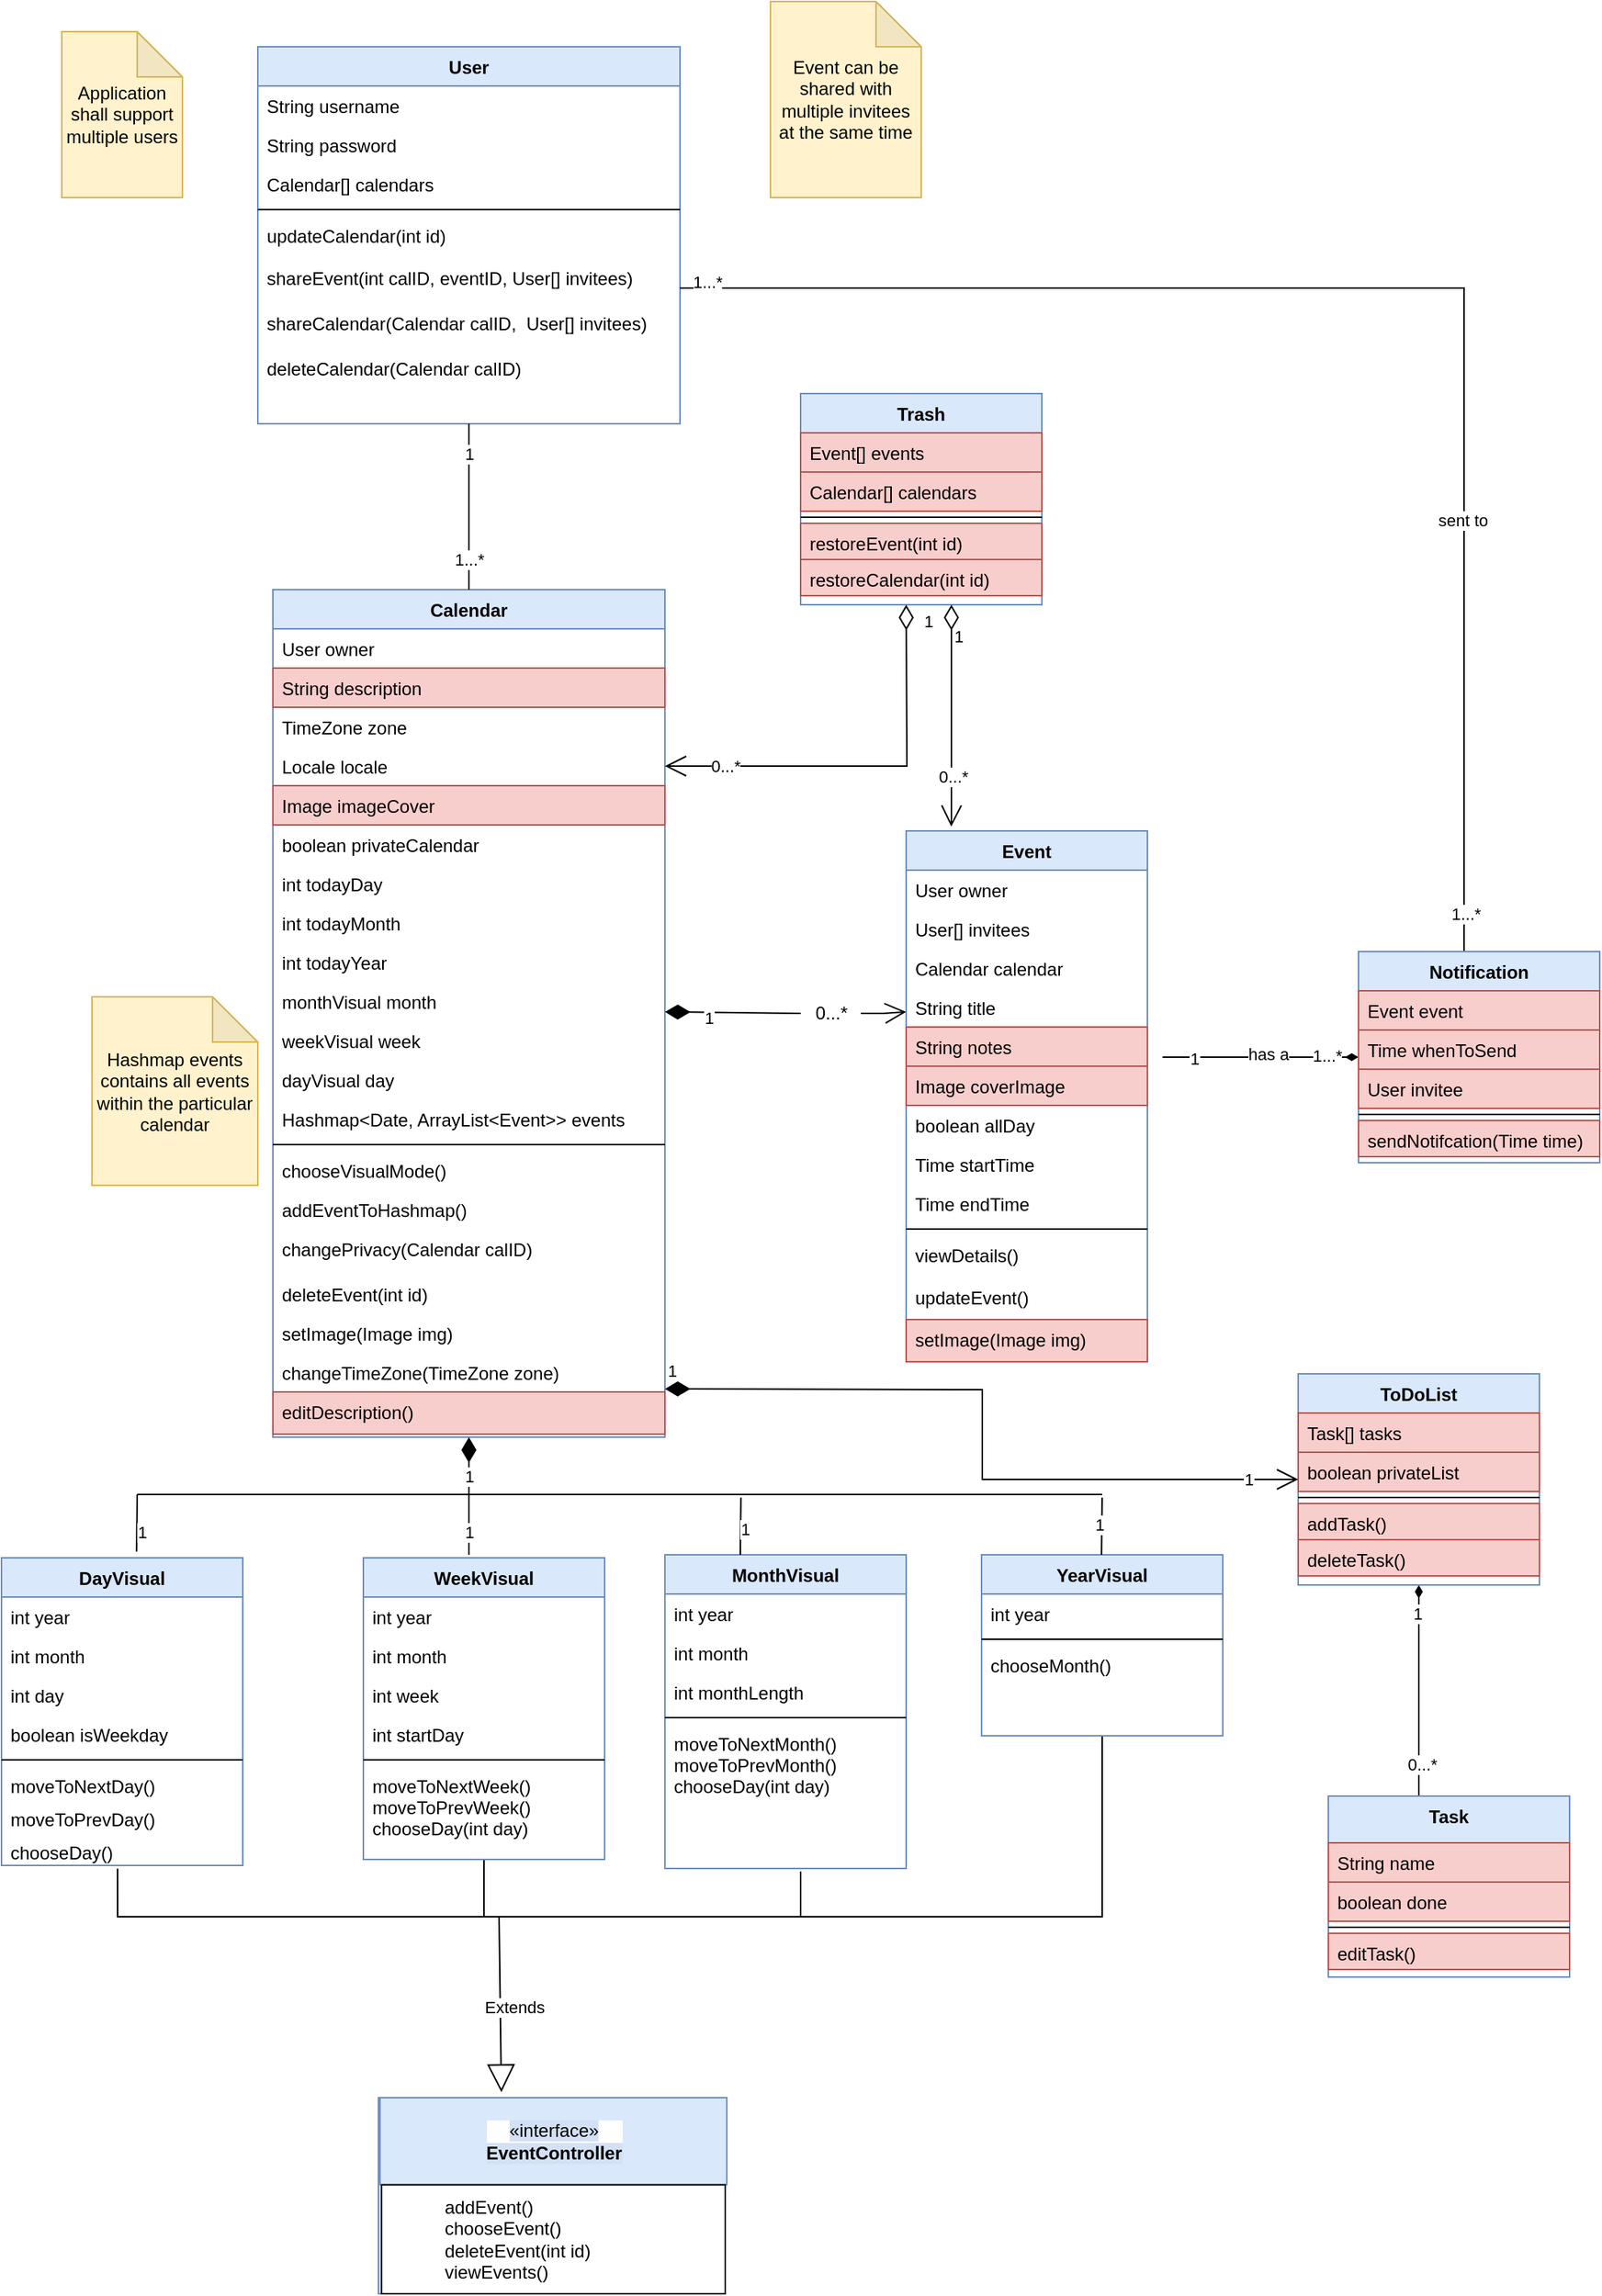 <mxfile version="20.8.5" type="device"><diagram id="C5RBs43oDa-KdzZeNtuy" name="Page-1"><mxGraphModel dx="658" dy="425" grid="1" gridSize="10" guides="1" tooltips="1" connect="1" arrows="1" fold="1" page="1" pageScale="1" pageWidth="827" pageHeight="1169" math="0" shadow="0"><root><mxCell id="WIyWlLk6GJQsqaUBKTNV-0"/><mxCell id="WIyWlLk6GJQsqaUBKTNV-1" parent="WIyWlLk6GJQsqaUBKTNV-0"/><mxCell id="1VrP9QhvOkeqyY9_WgQB-215" style="edgeStyle=none;rounded=0;orthogonalLoop=1;jettySize=auto;html=1;startArrow=none;startFill=0;endArrow=none;endFill=0;" edge="1" parent="WIyWlLk6GJQsqaUBKTNV-1"><mxGeometry relative="1" as="geometry"><mxPoint x="440" y="1320.0" as="targetPoint"/><mxPoint x="640" y="1290" as="sourcePoint"/><Array as="points"><mxPoint x="640" y="1320"/></Array></mxGeometry></mxCell><mxCell id="zkfFHV4jXpPFQw0GAbJ--17" value="MonthVisual" style="swimlane;fontStyle=1;align=center;verticalAlign=top;childLayout=stackLayout;horizontal=1;startSize=26;horizontalStack=0;resizeParent=1;resizeLast=0;collapsible=1;marginBottom=0;rounded=0;shadow=0;strokeWidth=1;fillColor=#dae8fc;strokeColor=#6c8ebf;" parent="WIyWlLk6GJQsqaUBKTNV-1" vertex="1"><mxGeometry x="550" y="1080" width="160" height="208" as="geometry"><mxRectangle x="550" y="140" width="160" height="26" as="alternateBounds"/></mxGeometry></mxCell><mxCell id="zkfFHV4jXpPFQw0GAbJ--19" value="int year" style="text;align=left;verticalAlign=top;spacingLeft=4;spacingRight=4;overflow=hidden;rotatable=0;points=[[0,0.5],[1,0.5]];portConstraint=eastwest;rounded=0;shadow=0;html=0;" parent="zkfFHV4jXpPFQw0GAbJ--17" vertex="1"><mxGeometry y="26" width="160" height="26" as="geometry"/></mxCell><mxCell id="zkfFHV4jXpPFQw0GAbJ--18" value="int month&#10;" style="text;align=left;verticalAlign=top;spacingLeft=4;spacingRight=4;overflow=hidden;rotatable=0;points=[[0,0.5],[1,0.5]];portConstraint=eastwest;" parent="zkfFHV4jXpPFQw0GAbJ--17" vertex="1"><mxGeometry y="52" width="160" height="26" as="geometry"/></mxCell><mxCell id="zkfFHV4jXpPFQw0GAbJ--20" value="int monthLength&#10;" style="text;align=left;verticalAlign=top;spacingLeft=4;spacingRight=4;overflow=hidden;rotatable=0;points=[[0,0.5],[1,0.5]];portConstraint=eastwest;rounded=0;shadow=0;html=0;" parent="zkfFHV4jXpPFQw0GAbJ--17" vertex="1"><mxGeometry y="78" width="160" height="26" as="geometry"/></mxCell><mxCell id="zkfFHV4jXpPFQw0GAbJ--23" value="" style="line;html=1;strokeWidth=1;align=left;verticalAlign=middle;spacingTop=-1;spacingLeft=3;spacingRight=3;rotatable=0;labelPosition=right;points=[];portConstraint=eastwest;" parent="zkfFHV4jXpPFQw0GAbJ--17" vertex="1"><mxGeometry y="104" width="160" height="8" as="geometry"/></mxCell><mxCell id="zkfFHV4jXpPFQw0GAbJ--24" value="moveToNextMonth()&#10;moveToPrevMonth()&#10;chooseDay(int day)&#10;" style="text;align=left;verticalAlign=top;spacingLeft=4;spacingRight=4;overflow=hidden;rotatable=0;points=[[0,0.5],[1,0.5]];portConstraint=eastwest;" parent="zkfFHV4jXpPFQw0GAbJ--17" vertex="1"><mxGeometry y="112" width="160" height="96" as="geometry"/></mxCell><mxCell id="1VrP9QhvOkeqyY9_WgQB-20" value="DayVisual" style="swimlane;fontStyle=1;align=center;verticalAlign=top;childLayout=stackLayout;horizontal=1;startSize=26;horizontalStack=0;resizeParent=1;resizeLast=0;collapsible=1;marginBottom=0;rounded=0;shadow=0;strokeWidth=1;fillColor=#dae8fc;strokeColor=#6c8ebf;" vertex="1" parent="WIyWlLk6GJQsqaUBKTNV-1"><mxGeometry x="110" y="1082" width="160" height="204" as="geometry"><mxRectangle x="550" y="140" width="160" height="26" as="alternateBounds"/></mxGeometry></mxCell><mxCell id="1VrP9QhvOkeqyY9_WgQB-21" value="int year" style="text;align=left;verticalAlign=top;spacingLeft=4;spacingRight=4;overflow=hidden;rotatable=0;points=[[0,0.5],[1,0.5]];portConstraint=eastwest;rounded=0;shadow=0;html=0;" vertex="1" parent="1VrP9QhvOkeqyY9_WgQB-20"><mxGeometry y="26" width="160" height="26" as="geometry"/></mxCell><mxCell id="1VrP9QhvOkeqyY9_WgQB-22" value="int month&#10;" style="text;align=left;verticalAlign=top;spacingLeft=4;spacingRight=4;overflow=hidden;rotatable=0;points=[[0,0.5],[1,0.5]];portConstraint=eastwest;" vertex="1" parent="1VrP9QhvOkeqyY9_WgQB-20"><mxGeometry y="52" width="160" height="26" as="geometry"/></mxCell><mxCell id="1VrP9QhvOkeqyY9_WgQB-23" value="int day" style="text;align=left;verticalAlign=top;spacingLeft=4;spacingRight=4;overflow=hidden;rotatable=0;points=[[0,0.5],[1,0.5]];portConstraint=eastwest;rounded=0;shadow=0;html=0;" vertex="1" parent="1VrP9QhvOkeqyY9_WgQB-20"><mxGeometry y="78" width="160" height="26" as="geometry"/></mxCell><mxCell id="1VrP9QhvOkeqyY9_WgQB-36" value="boolean isWeekday" style="text;align=left;verticalAlign=top;spacingLeft=4;spacingRight=4;overflow=hidden;rotatable=0;points=[[0,0.5],[1,0.5]];portConstraint=eastwest;rounded=0;shadow=0;html=0;" vertex="1" parent="1VrP9QhvOkeqyY9_WgQB-20"><mxGeometry y="104" width="160" height="26" as="geometry"/></mxCell><mxCell id="1VrP9QhvOkeqyY9_WgQB-24" value="" style="line;html=1;strokeWidth=1;align=left;verticalAlign=middle;spacingTop=-1;spacingLeft=3;spacingRight=3;rotatable=0;labelPosition=right;points=[];portConstraint=eastwest;" vertex="1" parent="1VrP9QhvOkeqyY9_WgQB-20"><mxGeometry y="130" width="160" height="8" as="geometry"/></mxCell><mxCell id="1VrP9QhvOkeqyY9_WgQB-169" value="moveToNextDay()" style="text;align=left;verticalAlign=top;spacingLeft=4;spacingRight=4;overflow=hidden;rotatable=0;points=[[0,0.5],[1,0.5]];portConstraint=eastwest;" vertex="1" parent="1VrP9QhvOkeqyY9_WgQB-20"><mxGeometry y="138" width="160" height="22" as="geometry"/></mxCell><mxCell id="1VrP9QhvOkeqyY9_WgQB-171" value="moveToPrevDay()" style="text;align=left;verticalAlign=top;spacingLeft=4;spacingRight=4;overflow=hidden;rotatable=0;points=[[0,0.5],[1,0.5]];portConstraint=eastwest;" vertex="1" parent="1VrP9QhvOkeqyY9_WgQB-20"><mxGeometry y="160" width="160" height="22" as="geometry"/></mxCell><mxCell id="1VrP9QhvOkeqyY9_WgQB-173" value="chooseDay()" style="text;align=left;verticalAlign=top;spacingLeft=4;spacingRight=4;overflow=hidden;rotatable=0;points=[[0,0.5],[1,0.5]];portConstraint=eastwest;" vertex="1" parent="1VrP9QhvOkeqyY9_WgQB-20"><mxGeometry y="182" width="160" height="22" as="geometry"/></mxCell><mxCell id="1VrP9QhvOkeqyY9_WgQB-214" style="edgeStyle=none;rounded=0;orthogonalLoop=1;jettySize=auto;html=1;startArrow=none;startFill=0;endArrow=none;endFill=0;" edge="1" parent="WIyWlLk6GJQsqaUBKTNV-1" source="1VrP9QhvOkeqyY9_WgQB-27"><mxGeometry relative="1" as="geometry"><mxPoint x="430" y="1320.0" as="targetPoint"/></mxGeometry></mxCell><mxCell id="1VrP9QhvOkeqyY9_WgQB-27" value="WeekVisual" style="swimlane;fontStyle=1;align=center;verticalAlign=top;childLayout=stackLayout;horizontal=1;startSize=26;horizontalStack=0;resizeParent=1;resizeLast=0;collapsible=1;marginBottom=0;rounded=0;shadow=0;strokeWidth=1;fillColor=#dae8fc;strokeColor=#6c8ebf;" vertex="1" parent="WIyWlLk6GJQsqaUBKTNV-1"><mxGeometry x="350" y="1082" width="160" height="200" as="geometry"><mxRectangle x="550" y="140" width="160" height="26" as="alternateBounds"/></mxGeometry></mxCell><mxCell id="1VrP9QhvOkeqyY9_WgQB-28" value="int year" style="text;align=left;verticalAlign=top;spacingLeft=4;spacingRight=4;overflow=hidden;rotatable=0;points=[[0,0.5],[1,0.5]];portConstraint=eastwest;rounded=0;shadow=0;html=0;" vertex="1" parent="1VrP9QhvOkeqyY9_WgQB-27"><mxGeometry y="26" width="160" height="26" as="geometry"/></mxCell><mxCell id="1VrP9QhvOkeqyY9_WgQB-29" value="int month&#10;" style="text;align=left;verticalAlign=top;spacingLeft=4;spacingRight=4;overflow=hidden;rotatable=0;points=[[0,0.5],[1,0.5]];portConstraint=eastwest;" vertex="1" parent="1VrP9QhvOkeqyY9_WgQB-27"><mxGeometry y="52" width="160" height="26" as="geometry"/></mxCell><mxCell id="1VrP9QhvOkeqyY9_WgQB-30" value="int week&#10;" style="text;align=left;verticalAlign=top;spacingLeft=4;spacingRight=4;overflow=hidden;rotatable=0;points=[[0,0.5],[1,0.5]];portConstraint=eastwest;rounded=0;shadow=0;html=0;" vertex="1" parent="1VrP9QhvOkeqyY9_WgQB-27"><mxGeometry y="78" width="160" height="26" as="geometry"/></mxCell><mxCell id="1VrP9QhvOkeqyY9_WgQB-33" value="int startDay&#10;&#10;" style="text;align=left;verticalAlign=top;spacingLeft=4;spacingRight=4;overflow=hidden;rotatable=0;points=[[0,0.5],[1,0.5]];portConstraint=eastwest;rounded=0;shadow=0;html=0;" vertex="1" parent="1VrP9QhvOkeqyY9_WgQB-27"><mxGeometry y="104" width="160" height="26" as="geometry"/></mxCell><mxCell id="1VrP9QhvOkeqyY9_WgQB-31" value="" style="line;html=1;strokeWidth=1;align=left;verticalAlign=middle;spacingTop=-1;spacingLeft=3;spacingRight=3;rotatable=0;labelPosition=right;points=[];portConstraint=eastwest;" vertex="1" parent="1VrP9QhvOkeqyY9_WgQB-27"><mxGeometry y="130" width="160" height="8" as="geometry"/></mxCell><mxCell id="1VrP9QhvOkeqyY9_WgQB-32" value="moveToNextWeek()&#10;moveToPrevWeek()&#10;chooseDay(int day)&#10;" style="text;align=left;verticalAlign=top;spacingLeft=4;spacingRight=4;overflow=hidden;rotatable=0;points=[[0,0.5],[1,0.5]];portConstraint=eastwest;" vertex="1" parent="1VrP9QhvOkeqyY9_WgQB-27"><mxGeometry y="138" width="160" height="62" as="geometry"/></mxCell><mxCell id="1VrP9QhvOkeqyY9_WgQB-216" style="edgeStyle=none;rounded=0;orthogonalLoop=1;jettySize=auto;html=1;startArrow=none;startFill=0;endArrow=none;endFill=0;" edge="1" parent="WIyWlLk6GJQsqaUBKTNV-1"><mxGeometry relative="1" as="geometry"><mxPoint x="640" y="1320.0" as="targetPoint"/><mxPoint x="840" y="1200" as="sourcePoint"/><Array as="points"><mxPoint x="840" y="1320"/></Array></mxGeometry></mxCell><mxCell id="1VrP9QhvOkeqyY9_WgQB-38" value="YearVisual" style="swimlane;fontStyle=1;align=center;verticalAlign=top;childLayout=stackLayout;horizontal=1;startSize=26;horizontalStack=0;resizeParent=1;resizeLast=0;collapsible=1;marginBottom=0;rounded=0;shadow=0;strokeWidth=1;fillColor=#dae8fc;strokeColor=#6c8ebf;" vertex="1" parent="WIyWlLk6GJQsqaUBKTNV-1"><mxGeometry x="760" y="1080" width="160" height="120" as="geometry"><mxRectangle x="550" y="140" width="160" height="26" as="alternateBounds"/></mxGeometry></mxCell><mxCell id="1VrP9QhvOkeqyY9_WgQB-39" value="int year" style="text;align=left;verticalAlign=top;spacingLeft=4;spacingRight=4;overflow=hidden;rotatable=0;points=[[0,0.5],[1,0.5]];portConstraint=eastwest;rounded=0;shadow=0;html=0;" vertex="1" parent="1VrP9QhvOkeqyY9_WgQB-38"><mxGeometry y="26" width="160" height="26" as="geometry"/></mxCell><mxCell id="1VrP9QhvOkeqyY9_WgQB-42" value="" style="line;html=1;strokeWidth=1;align=left;verticalAlign=middle;spacingTop=-1;spacingLeft=3;spacingRight=3;rotatable=0;labelPosition=right;points=[];portConstraint=eastwest;" vertex="1" parent="1VrP9QhvOkeqyY9_WgQB-38"><mxGeometry y="52" width="160" height="8" as="geometry"/></mxCell><mxCell id="1VrP9QhvOkeqyY9_WgQB-43" value="chooseMonth()&#10;" style="text;align=left;verticalAlign=top;spacingLeft=4;spacingRight=4;overflow=hidden;rotatable=0;points=[[0,0.5],[1,0.5]];portConstraint=eastwest;" vertex="1" parent="1VrP9QhvOkeqyY9_WgQB-38"><mxGeometry y="60" width="160" height="30" as="geometry"/></mxCell><mxCell id="1VrP9QhvOkeqyY9_WgQB-44" value="Calendar" style="swimlane;fontStyle=1;align=center;verticalAlign=top;childLayout=stackLayout;horizontal=1;startSize=26;horizontalStack=0;resizeParent=1;resizeLast=0;collapsible=1;marginBottom=0;rounded=0;shadow=0;strokeWidth=1;fillColor=#dae8fc;strokeColor=#6c8ebf;" vertex="1" parent="WIyWlLk6GJQsqaUBKTNV-1"><mxGeometry x="290" y="440" width="260" height="562" as="geometry"><mxRectangle x="550" y="140" width="160" height="26" as="alternateBounds"/></mxGeometry></mxCell><mxCell id="1VrP9QhvOkeqyY9_WgQB-52" value="User owner" style="text;align=left;verticalAlign=top;spacingLeft=4;spacingRight=4;overflow=hidden;rotatable=0;points=[[0,0.5],[1,0.5]];portConstraint=eastwest;rounded=0;shadow=0;html=0;" vertex="1" parent="1VrP9QhvOkeqyY9_WgQB-44"><mxGeometry y="26" width="260" height="26" as="geometry"/></mxCell><mxCell id="1VrP9QhvOkeqyY9_WgQB-164" value="String description" style="text;align=left;verticalAlign=top;spacingLeft=4;spacingRight=4;overflow=hidden;rotatable=0;points=[[0,0.5],[1,0.5]];portConstraint=eastwest;rounded=0;shadow=0;html=0;fillColor=#f8cecc;strokeColor=#b85450;" vertex="1" parent="1VrP9QhvOkeqyY9_WgQB-44"><mxGeometry y="52" width="260" height="26" as="geometry"/></mxCell><mxCell id="1VrP9QhvOkeqyY9_WgQB-45" value="TimeZone zone" style="text;align=left;verticalAlign=top;spacingLeft=4;spacingRight=4;overflow=hidden;rotatable=0;points=[[0,0.5],[1,0.5]];portConstraint=eastwest;rounded=0;shadow=0;html=0;" vertex="1" parent="1VrP9QhvOkeqyY9_WgQB-44"><mxGeometry y="78" width="260" height="26" as="geometry"/></mxCell><mxCell id="1VrP9QhvOkeqyY9_WgQB-51" value="Locale locale" style="text;align=left;verticalAlign=top;spacingLeft=4;spacingRight=4;overflow=hidden;rotatable=0;points=[[0,0.5],[1,0.5]];portConstraint=eastwest;rounded=0;shadow=0;html=0;" vertex="1" parent="1VrP9QhvOkeqyY9_WgQB-44"><mxGeometry y="104" width="260" height="26" as="geometry"/></mxCell><mxCell id="1VrP9QhvOkeqyY9_WgQB-121" value="Image imageCover" style="text;align=left;verticalAlign=top;spacingLeft=4;spacingRight=4;overflow=hidden;rotatable=0;points=[[0,0.5],[1,0.5]];portConstraint=eastwest;rounded=0;shadow=0;html=0;fillColor=#f8cecc;strokeColor=#b85450;" vertex="1" parent="1VrP9QhvOkeqyY9_WgQB-44"><mxGeometry y="130" width="260" height="26" as="geometry"/></mxCell><mxCell id="1VrP9QhvOkeqyY9_WgQB-93" value="boolean privateCalendar" style="text;align=left;verticalAlign=top;spacingLeft=4;spacingRight=4;overflow=hidden;rotatable=0;points=[[0,0.5],[1,0.5]];portConstraint=eastwest;rounded=0;shadow=0;html=0;" vertex="1" parent="1VrP9QhvOkeqyY9_WgQB-44"><mxGeometry y="156" width="260" height="26" as="geometry"/></mxCell><mxCell id="1VrP9QhvOkeqyY9_WgQB-166" value="int todayDay" style="text;align=left;verticalAlign=top;spacingLeft=4;spacingRight=4;overflow=hidden;rotatable=0;points=[[0,0.5],[1,0.5]];portConstraint=eastwest;rounded=0;shadow=0;html=0;" vertex="1" parent="1VrP9QhvOkeqyY9_WgQB-44"><mxGeometry y="182" width="260" height="26" as="geometry"/></mxCell><mxCell id="1VrP9QhvOkeqyY9_WgQB-167" value="int todayMonth" style="text;align=left;verticalAlign=top;spacingLeft=4;spacingRight=4;overflow=hidden;rotatable=0;points=[[0,0.5],[1,0.5]];portConstraint=eastwest;rounded=0;shadow=0;html=0;" vertex="1" parent="1VrP9QhvOkeqyY9_WgQB-44"><mxGeometry y="208" width="260" height="26" as="geometry"/></mxCell><mxCell id="1VrP9QhvOkeqyY9_WgQB-168" value="int todayYear" style="text;align=left;verticalAlign=top;spacingLeft=4;spacingRight=4;overflow=hidden;rotatable=0;points=[[0,0.5],[1,0.5]];portConstraint=eastwest;rounded=0;shadow=0;html=0;" vertex="1" parent="1VrP9QhvOkeqyY9_WgQB-44"><mxGeometry y="234" width="260" height="26" as="geometry"/></mxCell><mxCell id="1VrP9QhvOkeqyY9_WgQB-53" value="monthVisual month" style="text;align=left;verticalAlign=top;spacingLeft=4;spacingRight=4;overflow=hidden;rotatable=0;points=[[0,0.5],[1,0.5]];portConstraint=eastwest;rounded=0;shadow=0;html=0;" vertex="1" parent="1VrP9QhvOkeqyY9_WgQB-44"><mxGeometry y="260" width="260" height="26" as="geometry"/></mxCell><mxCell id="1VrP9QhvOkeqyY9_WgQB-54" value="weekVisual week" style="text;align=left;verticalAlign=top;spacingLeft=4;spacingRight=4;overflow=hidden;rotatable=0;points=[[0,0.5],[1,0.5]];portConstraint=eastwest;rounded=0;shadow=0;html=0;" vertex="1" parent="1VrP9QhvOkeqyY9_WgQB-44"><mxGeometry y="286" width="260" height="26" as="geometry"/></mxCell><mxCell id="1VrP9QhvOkeqyY9_WgQB-55" value="dayVisual day" style="text;align=left;verticalAlign=top;spacingLeft=4;spacingRight=4;overflow=hidden;rotatable=0;points=[[0,0.5],[1,0.5]];portConstraint=eastwest;rounded=0;shadow=0;html=0;" vertex="1" parent="1VrP9QhvOkeqyY9_WgQB-44"><mxGeometry y="312" width="260" height="26" as="geometry"/></mxCell><mxCell id="1VrP9QhvOkeqyY9_WgQB-67" value="Hashmap&lt;Date, ArrayList&lt;Event&gt;&gt; events" style="text;align=left;verticalAlign=top;spacingLeft=4;spacingRight=4;overflow=hidden;rotatable=0;points=[[0,0.5],[1,0.5]];portConstraint=eastwest;rounded=0;shadow=0;html=0;" vertex="1" parent="1VrP9QhvOkeqyY9_WgQB-44"><mxGeometry y="338" width="260" height="26" as="geometry"/></mxCell><mxCell id="1VrP9QhvOkeqyY9_WgQB-49" value="" style="line;html=1;strokeWidth=1;align=left;verticalAlign=middle;spacingTop=-1;spacingLeft=3;spacingRight=3;rotatable=0;labelPosition=right;points=[];portConstraint=eastwest;" vertex="1" parent="1VrP9QhvOkeqyY9_WgQB-44"><mxGeometry y="364" width="260" height="8" as="geometry"/></mxCell><mxCell id="1VrP9QhvOkeqyY9_WgQB-65" value="chooseVisualMode()" style="text;align=left;verticalAlign=top;spacingLeft=4;spacingRight=4;overflow=hidden;rotatable=0;points=[[0,0.5],[1,0.5]];portConstraint=eastwest;rounded=0;shadow=0;html=0;" vertex="1" parent="1VrP9QhvOkeqyY9_WgQB-44"><mxGeometry y="372" width="260" height="26" as="geometry"/></mxCell><mxCell id="1VrP9QhvOkeqyY9_WgQB-66" value="addEventToHashmap()" style="text;align=left;verticalAlign=top;spacingLeft=4;spacingRight=4;overflow=hidden;rotatable=0;points=[[0,0.5],[1,0.5]];portConstraint=eastwest;rounded=0;shadow=0;html=0;" vertex="1" parent="1VrP9QhvOkeqyY9_WgQB-44"><mxGeometry y="398" width="260" height="26" as="geometry"/></mxCell><mxCell id="1VrP9QhvOkeqyY9_WgQB-95" value="changePrivacy(Calendar calID)" style="text;align=left;verticalAlign=top;spacingLeft=4;spacingRight=4;overflow=hidden;rotatable=0;points=[[0,0.5],[1,0.5]];portConstraint=eastwest;" vertex="1" parent="1VrP9QhvOkeqyY9_WgQB-44"><mxGeometry y="424" width="260" height="30" as="geometry"/></mxCell><mxCell id="1VrP9QhvOkeqyY9_WgQB-117" value="deleteEvent(int id)" style="text;align=left;verticalAlign=top;spacingLeft=4;spacingRight=4;overflow=hidden;rotatable=0;points=[[0,0.5],[1,0.5]];portConstraint=eastwest;rounded=0;shadow=0;html=0;" vertex="1" parent="1VrP9QhvOkeqyY9_WgQB-44"><mxGeometry y="454" width="260" height="26" as="geometry"/></mxCell><mxCell id="1VrP9QhvOkeqyY9_WgQB-122" value="setImage(Image img)" style="text;align=left;verticalAlign=top;spacingLeft=4;spacingRight=4;overflow=hidden;rotatable=0;points=[[0,0.5],[1,0.5]];portConstraint=eastwest;rounded=0;shadow=0;html=0;" vertex="1" parent="1VrP9QhvOkeqyY9_WgQB-44"><mxGeometry y="480" width="260" height="26" as="geometry"/></mxCell><mxCell id="1VrP9QhvOkeqyY9_WgQB-128" value="changeTimeZone(TimeZone zone)" style="text;align=left;verticalAlign=top;spacingLeft=4;spacingRight=4;overflow=hidden;rotatable=0;points=[[0,0.5],[1,0.5]];portConstraint=eastwest;rounded=0;shadow=0;html=0;" vertex="1" parent="1VrP9QhvOkeqyY9_WgQB-44"><mxGeometry y="506" width="260" height="26" as="geometry"/></mxCell><mxCell id="1VrP9QhvOkeqyY9_WgQB-97" value="editDescription()" style="text;align=left;verticalAlign=top;spacingLeft=4;spacingRight=4;overflow=hidden;rotatable=0;points=[[0,0.5],[1,0.5]];portConstraint=eastwest;fillColor=#f8cecc;strokeColor=#b85450;" vertex="1" parent="1VrP9QhvOkeqyY9_WgQB-44"><mxGeometry y="532" width="260" height="28" as="geometry"/></mxCell><mxCell id="1VrP9QhvOkeqyY9_WgQB-56" value="Event" style="swimlane;fontStyle=1;align=center;verticalAlign=top;childLayout=stackLayout;horizontal=1;startSize=26;horizontalStack=0;resizeParent=1;resizeLast=0;collapsible=1;marginBottom=0;rounded=0;shadow=0;strokeWidth=1;fillColor=#dae8fc;strokeColor=#6c8ebf;" vertex="1" parent="WIyWlLk6GJQsqaUBKTNV-1"><mxGeometry x="710" y="600" width="160" height="352" as="geometry"><mxRectangle x="550" y="140" width="160" height="26" as="alternateBounds"/></mxGeometry></mxCell><mxCell id="1VrP9QhvOkeqyY9_WgQB-58" value="User owner" style="text;align=left;verticalAlign=top;spacingLeft=4;spacingRight=4;overflow=hidden;rotatable=0;points=[[0,0.5],[1,0.5]];portConstraint=eastwest;" vertex="1" parent="1VrP9QhvOkeqyY9_WgQB-56"><mxGeometry y="26" width="160" height="26" as="geometry"/></mxCell><mxCell id="1VrP9QhvOkeqyY9_WgQB-98" value="User[] invitees" style="text;align=left;verticalAlign=top;spacingLeft=4;spacingRight=4;overflow=hidden;rotatable=0;points=[[0,0.5],[1,0.5]];portConstraint=eastwest;" vertex="1" parent="1VrP9QhvOkeqyY9_WgQB-56"><mxGeometry y="52" width="160" height="26" as="geometry"/></mxCell><mxCell id="1VrP9QhvOkeqyY9_WgQB-120" value="Calendar calendar" style="text;align=left;verticalAlign=top;spacingLeft=4;spacingRight=4;overflow=hidden;rotatable=0;points=[[0,0.5],[1,0.5]];portConstraint=eastwest;labelBackgroundColor=default;" vertex="1" parent="1VrP9QhvOkeqyY9_WgQB-56"><mxGeometry y="78" width="160" height="26" as="geometry"/></mxCell><mxCell id="1VrP9QhvOkeqyY9_WgQB-59" value="String title   " style="text;align=left;verticalAlign=top;spacingLeft=4;spacingRight=4;overflow=hidden;rotatable=0;points=[[0,0.5],[1,0.5]];portConstraint=eastwest;rounded=0;shadow=0;html=0;" vertex="1" parent="1VrP9QhvOkeqyY9_WgQB-56"><mxGeometry y="104" width="160" height="26" as="geometry"/></mxCell><mxCell id="1VrP9QhvOkeqyY9_WgQB-102" value="String notes" style="text;align=left;verticalAlign=top;spacingLeft=4;spacingRight=4;overflow=hidden;rotatable=0;points=[[0,0.5],[1,0.5]];portConstraint=eastwest;rounded=0;shadow=0;html=0;fillColor=#f8cecc;strokeColor=#b85450;" vertex="1" parent="1VrP9QhvOkeqyY9_WgQB-56"><mxGeometry y="130" width="160" height="26" as="geometry"/></mxCell><mxCell id="1VrP9QhvOkeqyY9_WgQB-119" value="Image coverImage" style="text;align=left;verticalAlign=top;spacingLeft=4;spacingRight=4;overflow=hidden;rotatable=0;points=[[0,0.5],[1,0.5]];portConstraint=eastwest;rounded=0;shadow=0;html=0;fillColor=#f8cecc;strokeColor=#b85450;" vertex="1" parent="1VrP9QhvOkeqyY9_WgQB-56"><mxGeometry y="156" width="160" height="26" as="geometry"/></mxCell><mxCell id="1VrP9QhvOkeqyY9_WgQB-99" value="boolean allDay" style="text;align=left;verticalAlign=top;spacingLeft=4;spacingRight=4;overflow=hidden;rotatable=0;points=[[0,0.5],[1,0.5]];portConstraint=eastwest;rounded=0;shadow=0;html=0;" vertex="1" parent="1VrP9QhvOkeqyY9_WgQB-56"><mxGeometry y="182" width="160" height="26" as="geometry"/></mxCell><mxCell id="1VrP9QhvOkeqyY9_WgQB-100" value="Time startTime" style="text;align=left;verticalAlign=top;spacingLeft=4;spacingRight=4;overflow=hidden;rotatable=0;points=[[0,0.5],[1,0.5]];portConstraint=eastwest;rounded=0;shadow=0;html=0;" vertex="1" parent="1VrP9QhvOkeqyY9_WgQB-56"><mxGeometry y="208" width="160" height="26" as="geometry"/></mxCell><mxCell id="1VrP9QhvOkeqyY9_WgQB-60" value="Time endTime" style="text;align=left;verticalAlign=top;spacingLeft=4;spacingRight=4;overflow=hidden;rotatable=0;points=[[0,0.5],[1,0.5]];portConstraint=eastwest;rounded=0;shadow=0;html=0;" vertex="1" parent="1VrP9QhvOkeqyY9_WgQB-56"><mxGeometry y="234" width="160" height="26" as="geometry"/></mxCell><mxCell id="1VrP9QhvOkeqyY9_WgQB-61" value="" style="line;html=1;strokeWidth=1;align=left;verticalAlign=middle;spacingTop=-1;spacingLeft=3;spacingRight=3;rotatable=0;labelPosition=right;points=[];portConstraint=eastwest;" vertex="1" parent="1VrP9QhvOkeqyY9_WgQB-56"><mxGeometry y="260" width="160" height="8" as="geometry"/></mxCell><mxCell id="1VrP9QhvOkeqyY9_WgQB-62" value="viewDetails()" style="text;align=left;verticalAlign=top;spacingLeft=4;spacingRight=4;overflow=hidden;rotatable=0;points=[[0,0.5],[1,0.5]];portConstraint=eastwest;" vertex="1" parent="1VrP9QhvOkeqyY9_WgQB-56"><mxGeometry y="268" width="160" height="28" as="geometry"/></mxCell><mxCell id="1VrP9QhvOkeqyY9_WgQB-191" value="updateEvent()" style="text;align=left;verticalAlign=top;spacingLeft=4;spacingRight=4;overflow=hidden;rotatable=0;points=[[0,0.5],[1,0.5]];portConstraint=eastwest;" vertex="1" parent="1VrP9QhvOkeqyY9_WgQB-56"><mxGeometry y="296" width="160" height="28" as="geometry"/></mxCell><mxCell id="1VrP9QhvOkeqyY9_WgQB-118" value="setImage(Image img)" style="text;align=left;verticalAlign=top;spacingLeft=4;spacingRight=4;overflow=hidden;rotatable=0;points=[[0,0.5],[1,0.5]];portConstraint=eastwest;fillColor=#f8cecc;strokeColor=#b85450;" vertex="1" parent="1VrP9QhvOkeqyY9_WgQB-56"><mxGeometry y="324" width="160" height="28" as="geometry"/></mxCell><mxCell id="1VrP9QhvOkeqyY9_WgQB-68" value="User" style="swimlane;fontStyle=1;align=center;verticalAlign=top;childLayout=stackLayout;horizontal=1;startSize=26;horizontalStack=0;resizeParent=1;resizeLast=0;collapsible=1;marginBottom=0;rounded=0;shadow=0;strokeWidth=1;fillColor=#dae8fc;strokeColor=#6c8ebf;" vertex="1" parent="WIyWlLk6GJQsqaUBKTNV-1"><mxGeometry x="280" y="80" width="280" height="250" as="geometry"><mxRectangle x="550" y="140" width="160" height="26" as="alternateBounds"/></mxGeometry></mxCell><mxCell id="1VrP9QhvOkeqyY9_WgQB-69" value="String username" style="text;align=left;verticalAlign=top;spacingLeft=4;spacingRight=4;overflow=hidden;rotatable=0;points=[[0,0.5],[1,0.5]];portConstraint=eastwest;rounded=0;shadow=0;html=0;" vertex="1" parent="1VrP9QhvOkeqyY9_WgQB-68"><mxGeometry y="26" width="280" height="26" as="geometry"/></mxCell><mxCell id="1VrP9QhvOkeqyY9_WgQB-83" value="String password" style="text;align=left;verticalAlign=top;spacingLeft=4;spacingRight=4;overflow=hidden;rotatable=0;points=[[0,0.5],[1,0.5]];portConstraint=eastwest;rounded=0;shadow=0;html=0;" vertex="1" parent="1VrP9QhvOkeqyY9_WgQB-68"><mxGeometry y="52" width="280" height="26" as="geometry"/></mxCell><mxCell id="1VrP9QhvOkeqyY9_WgQB-84" value="Calendar[] calendars" style="text;align=left;verticalAlign=top;spacingLeft=4;spacingRight=4;overflow=hidden;rotatable=0;points=[[0,0.5],[1,0.5]];portConstraint=eastwest;rounded=0;shadow=0;html=0;" vertex="1" parent="1VrP9QhvOkeqyY9_WgQB-68"><mxGeometry y="78" width="280" height="26" as="geometry"/></mxCell><mxCell id="1VrP9QhvOkeqyY9_WgQB-73" value="" style="line;html=1;strokeWidth=1;align=left;verticalAlign=middle;spacingTop=-1;spacingLeft=3;spacingRight=3;rotatable=0;labelPosition=right;points=[];portConstraint=eastwest;" vertex="1" parent="1VrP9QhvOkeqyY9_WgQB-68"><mxGeometry y="104" width="280" height="8" as="geometry"/></mxCell><mxCell id="1VrP9QhvOkeqyY9_WgQB-125" value="updateCalendar(int id)" style="text;align=left;verticalAlign=top;spacingLeft=4;spacingRight=4;overflow=hidden;rotatable=0;points=[[0,0.5],[1,0.5]];portConstraint=eastwest;" vertex="1" parent="1VrP9QhvOkeqyY9_WgQB-68"><mxGeometry y="112" width="280" height="28" as="geometry"/></mxCell><mxCell id="1VrP9QhvOkeqyY9_WgQB-85" value="shareEvent(int calID, eventID, User[] invitees)" style="text;align=left;verticalAlign=top;spacingLeft=4;spacingRight=4;overflow=hidden;rotatable=0;points=[[0,0.5],[1,0.5]];portConstraint=eastwest;" vertex="1" parent="1VrP9QhvOkeqyY9_WgQB-68"><mxGeometry y="140" width="280" height="30" as="geometry"/></mxCell><mxCell id="1VrP9QhvOkeqyY9_WgQB-91" value="shareCalendar(Calendar calID,  User[] invitees)" style="text;align=left;verticalAlign=top;spacingLeft=4;spacingRight=4;overflow=hidden;rotatable=0;points=[[0,0.5],[1,0.5]];portConstraint=eastwest;" vertex="1" parent="1VrP9QhvOkeqyY9_WgQB-68"><mxGeometry y="170" width="280" height="30" as="geometry"/></mxCell><mxCell id="1VrP9QhvOkeqyY9_WgQB-124" value="deleteCalendar(Calendar calID)" style="text;align=left;verticalAlign=top;spacingLeft=4;spacingRight=4;overflow=hidden;rotatable=0;points=[[0,0.5],[1,0.5]];portConstraint=eastwest;" vertex="1" parent="1VrP9QhvOkeqyY9_WgQB-68"><mxGeometry y="200" width="280" height="30" as="geometry"/></mxCell><mxCell id="1VrP9QhvOkeqyY9_WgQB-103" value="Trash" style="swimlane;fontStyle=1;align=center;verticalAlign=top;childLayout=stackLayout;horizontal=1;startSize=26;horizontalStack=0;resizeParent=1;resizeLast=0;collapsible=1;marginBottom=0;rounded=0;shadow=0;strokeWidth=1;fillColor=#dae8fc;strokeColor=#6c8ebf;" vertex="1" parent="WIyWlLk6GJQsqaUBKTNV-1"><mxGeometry x="640" y="310" width="160" height="140" as="geometry"><mxRectangle x="550" y="140" width="160" height="26" as="alternateBounds"/></mxGeometry></mxCell><mxCell id="1VrP9QhvOkeqyY9_WgQB-104" value="Event[] events" style="text;align=left;verticalAlign=top;spacingLeft=4;spacingRight=4;overflow=hidden;rotatable=0;points=[[0,0.5],[1,0.5]];portConstraint=eastwest;fillColor=#f8cecc;strokeColor=#b85450;" vertex="1" parent="1VrP9QhvOkeqyY9_WgQB-103"><mxGeometry y="26" width="160" height="26" as="geometry"/></mxCell><mxCell id="1VrP9QhvOkeqyY9_WgQB-105" value="Calendar[] calendars" style="text;align=left;verticalAlign=top;spacingLeft=4;spacingRight=4;overflow=hidden;rotatable=0;points=[[0,0.5],[1,0.5]];portConstraint=eastwest;fillColor=#f8cecc;strokeColor=#b85450;" vertex="1" parent="1VrP9QhvOkeqyY9_WgQB-103"><mxGeometry y="52" width="160" height="26" as="geometry"/></mxCell><mxCell id="1VrP9QhvOkeqyY9_WgQB-112" value="" style="line;html=1;strokeWidth=1;align=left;verticalAlign=middle;spacingTop=-1;spacingLeft=3;spacingRight=3;rotatable=0;labelPosition=right;points=[];portConstraint=eastwest;fillColor=#fff2cc;strokeColor=#000000;" vertex="1" parent="1VrP9QhvOkeqyY9_WgQB-103"><mxGeometry y="78" width="160" height="8" as="geometry"/></mxCell><mxCell id="1VrP9QhvOkeqyY9_WgQB-113" value="restoreEvent(int id)" style="text;align=left;verticalAlign=top;spacingLeft=4;spacingRight=4;overflow=hidden;rotatable=0;points=[[0,0.5],[1,0.5]];portConstraint=eastwest;fillColor=#f8cecc;strokeColor=#b85450;" vertex="1" parent="1VrP9QhvOkeqyY9_WgQB-103"><mxGeometry y="86" width="160" height="24" as="geometry"/></mxCell><mxCell id="1VrP9QhvOkeqyY9_WgQB-115" value="restoreCalendar(int id)" style="text;align=left;verticalAlign=top;spacingLeft=4;spacingRight=4;overflow=hidden;rotatable=0;points=[[0,0.5],[1,0.5]];portConstraint=eastwest;fillColor=#f8cecc;strokeColor=#b85450;" vertex="1" parent="1VrP9QhvOkeqyY9_WgQB-103"><mxGeometry y="110" width="160" height="24" as="geometry"/></mxCell><mxCell id="1VrP9QhvOkeqyY9_WgQB-203" style="edgeStyle=none;rounded=0;orthogonalLoop=1;jettySize=auto;html=1;startArrow=diamondThin;startFill=1;endArrow=none;endFill=0;" edge="1" parent="WIyWlLk6GJQsqaUBKTNV-1" source="1VrP9QhvOkeqyY9_WgQB-129"><mxGeometry relative="1" as="geometry"><mxPoint x="880" y="750" as="targetPoint"/></mxGeometry></mxCell><mxCell id="1VrP9QhvOkeqyY9_WgQB-204" value="has a" style="edgeLabel;html=1;align=center;verticalAlign=middle;resizable=0;points=[];" vertex="1" connectable="0" parent="1VrP9QhvOkeqyY9_WgQB-203"><mxGeometry x="-0.183" y="-2" relative="1" as="geometry"><mxPoint x="-7" as="offset"/></mxGeometry></mxCell><mxCell id="1VrP9QhvOkeqyY9_WgQB-205" value="1" style="edgeLabel;html=1;align=center;verticalAlign=middle;resizable=0;points=[];" vertex="1" connectable="0" parent="1VrP9QhvOkeqyY9_WgQB-203"><mxGeometry x="0.686" y="1" relative="1" as="geometry"><mxPoint as="offset"/></mxGeometry></mxCell><mxCell id="1VrP9QhvOkeqyY9_WgQB-206" value="1...*" style="edgeLabel;html=1;align=center;verticalAlign=middle;resizable=0;points=[];" vertex="1" connectable="0" parent="1VrP9QhvOkeqyY9_WgQB-203"><mxGeometry x="-0.671" y="-1" relative="1" as="geometry"><mxPoint as="offset"/></mxGeometry></mxCell><mxCell id="1VrP9QhvOkeqyY9_WgQB-208" style="edgeStyle=none;rounded=0;orthogonalLoop=1;jettySize=auto;html=1;startArrow=none;startFill=0;endArrow=none;endFill=0;" edge="1" parent="WIyWlLk6GJQsqaUBKTNV-1"><mxGeometry relative="1" as="geometry"><mxPoint x="1080" y="680" as="sourcePoint"/><mxPoint x="560" y="240" as="targetPoint"/><Array as="points"><mxPoint x="1080" y="240"/></Array></mxGeometry></mxCell><mxCell id="1VrP9QhvOkeqyY9_WgQB-209" value="sent to" style="edgeLabel;html=1;align=center;verticalAlign=middle;resizable=0;points=[];" vertex="1" connectable="0" parent="1VrP9QhvOkeqyY9_WgQB-208"><mxGeometry x="-0.404" y="1" relative="1" as="geometry"><mxPoint as="offset"/></mxGeometry></mxCell><mxCell id="1VrP9QhvOkeqyY9_WgQB-210" value="1...*" style="edgeLabel;html=1;align=center;verticalAlign=middle;resizable=0;points=[];" vertex="1" connectable="0" parent="1VrP9QhvOkeqyY9_WgQB-208"><mxGeometry x="-0.948" y="-1" relative="1" as="geometry"><mxPoint as="offset"/></mxGeometry></mxCell><mxCell id="1VrP9QhvOkeqyY9_WgQB-211" value="1...*" style="edgeLabel;html=1;align=center;verticalAlign=middle;resizable=0;points=[];" vertex="1" connectable="0" parent="1VrP9QhvOkeqyY9_WgQB-208"><mxGeometry x="0.962" y="-4" relative="1" as="geometry"><mxPoint as="offset"/></mxGeometry></mxCell><mxCell id="1VrP9QhvOkeqyY9_WgQB-129" value="Notification" style="swimlane;fontStyle=1;align=center;verticalAlign=top;childLayout=stackLayout;horizontal=1;startSize=26;horizontalStack=0;resizeParent=1;resizeLast=0;collapsible=1;marginBottom=0;rounded=0;shadow=0;strokeWidth=1;fillColor=#dae8fc;strokeColor=#6c8ebf;" vertex="1" parent="WIyWlLk6GJQsqaUBKTNV-1"><mxGeometry x="1010" y="680" width="160" height="140" as="geometry"><mxRectangle x="550" y="140" width="160" height="26" as="alternateBounds"/></mxGeometry></mxCell><mxCell id="1VrP9QhvOkeqyY9_WgQB-130" value="Event event" style="text;align=left;verticalAlign=top;spacingLeft=4;spacingRight=4;overflow=hidden;rotatable=0;points=[[0,0.5],[1,0.5]];portConstraint=eastwest;fillColor=#f8cecc;strokeColor=#b85450;" vertex="1" parent="1VrP9QhvOkeqyY9_WgQB-129"><mxGeometry y="26" width="160" height="26" as="geometry"/></mxCell><mxCell id="1VrP9QhvOkeqyY9_WgQB-131" value="Time whenToSend&#10;" style="text;align=left;verticalAlign=top;spacingLeft=4;spacingRight=4;overflow=hidden;rotatable=0;points=[[0,0.5],[1,0.5]];portConstraint=eastwest;fillColor=#f8cecc;strokeColor=#b85450;" vertex="1" parent="1VrP9QhvOkeqyY9_WgQB-129"><mxGeometry y="52" width="160" height="26" as="geometry"/></mxCell><mxCell id="1VrP9QhvOkeqyY9_WgQB-135" value="User invitee" style="text;align=left;verticalAlign=top;spacingLeft=4;spacingRight=4;overflow=hidden;rotatable=0;points=[[0,0.5],[1,0.5]];portConstraint=eastwest;fillColor=#f8cecc;strokeColor=#b85450;" vertex="1" parent="1VrP9QhvOkeqyY9_WgQB-129"><mxGeometry y="78" width="160" height="26" as="geometry"/></mxCell><mxCell id="1VrP9QhvOkeqyY9_WgQB-132" value="" style="line;html=1;strokeWidth=1;align=left;verticalAlign=middle;spacingTop=-1;spacingLeft=3;spacingRight=3;rotatable=0;labelPosition=right;points=[];portConstraint=eastwest;fillColor=#fff2cc;strokeColor=#000000;" vertex="1" parent="1VrP9QhvOkeqyY9_WgQB-129"><mxGeometry y="104" width="160" height="8" as="geometry"/></mxCell><mxCell id="1VrP9QhvOkeqyY9_WgQB-133" value="sendNotifcation(Time time)" style="text;align=left;verticalAlign=top;spacingLeft=4;spacingRight=4;overflow=hidden;rotatable=0;points=[[0,0.5],[1,0.5]];portConstraint=eastwest;fillColor=#f8cecc;strokeColor=#b85450;" vertex="1" parent="1VrP9QhvOkeqyY9_WgQB-129"><mxGeometry y="112" width="160" height="24" as="geometry"/></mxCell><mxCell id="1VrP9QhvOkeqyY9_WgQB-138" value="" style="group;fillColor=#dae8fc;strokeColor=#6c8ebf;" vertex="1" connectable="0" parent="WIyWlLk6GJQsqaUBKTNV-1"><mxGeometry x="360" y="1440" width="230" height="130" as="geometry"/></mxCell><mxCell id="1VrP9QhvOkeqyY9_WgQB-136" value="&lt;span style=&quot;background-color: rgb(212, 225, 245);&quot;&gt;«interface»&lt;br&gt;&lt;/span&gt;&lt;b&gt;&lt;span style=&quot;background-color: rgb(212, 225, 245);&quot;&gt;EventController&lt;/span&gt;&lt;br&gt;&lt;/b&gt;" style="html=1;labelBackgroundColor=default;strokeColor=#6c8ebf;fillColor=#dae8fc;" vertex="1" parent="1VrP9QhvOkeqyY9_WgQB-138"><mxGeometry x="1.04" width="230" height="57.781" as="geometry"/></mxCell><mxCell id="1VrP9QhvOkeqyY9_WgQB-137" value="&lt;blockquote style=&quot;margin: 0 0 0 40px; border: none; padding: 0px;&quot;&gt;addEvent()&lt;/blockquote&gt;&lt;blockquote style=&quot;margin: 0 0 0 40px; border: none; padding: 0px;&quot;&gt;chooseEvent()&lt;/blockquote&gt;&lt;blockquote style=&quot;margin: 0 0 0 40px; border: none; padding: 0px;&quot;&gt;deleteEvent(int id)&lt;br&gt;viewEvents()&lt;/blockquote&gt;" style="html=1;labelBackgroundColor=default;strokeColor=#000000;align=left;" vertex="1" parent="1VrP9QhvOkeqyY9_WgQB-138"><mxGeometry x="2.072" y="57.778" width="227.928" height="72.222" as="geometry"/></mxCell><mxCell id="1VrP9QhvOkeqyY9_WgQB-199" style="edgeStyle=none;rounded=0;orthogonalLoop=1;jettySize=auto;html=1;entryX=0.375;entryY=0;entryDx=0;entryDy=0;entryPerimeter=0;startArrow=diamondThin;startFill=1;endArrow=none;endFill=0;" edge="1" parent="WIyWlLk6GJQsqaUBKTNV-1" source="1VrP9QhvOkeqyY9_WgQB-140" target="1VrP9QhvOkeqyY9_WgQB-147"><mxGeometry relative="1" as="geometry"/></mxCell><mxCell id="1VrP9QhvOkeqyY9_WgQB-200" value="1" style="edgeLabel;html=1;align=center;verticalAlign=middle;resizable=0;points=[];" vertex="1" connectable="0" parent="1VrP9QhvOkeqyY9_WgQB-199"><mxGeometry x="-0.735" y="-1" relative="1" as="geometry"><mxPoint as="offset"/></mxGeometry></mxCell><mxCell id="1VrP9QhvOkeqyY9_WgQB-201" value="0...*" style="edgeLabel;html=1;align=center;verticalAlign=middle;resizable=0;points=[];" vertex="1" connectable="0" parent="1VrP9QhvOkeqyY9_WgQB-199"><mxGeometry x="0.693" y="2" relative="1" as="geometry"><mxPoint as="offset"/></mxGeometry></mxCell><mxCell id="1VrP9QhvOkeqyY9_WgQB-140" value="ToDoList" style="swimlane;fontStyle=1;align=center;verticalAlign=top;childLayout=stackLayout;horizontal=1;startSize=26;horizontalStack=0;resizeParent=1;resizeLast=0;collapsible=1;marginBottom=0;rounded=0;shadow=0;strokeWidth=1;fillColor=#dae8fc;strokeColor=#6c8ebf;" vertex="1" parent="WIyWlLk6GJQsqaUBKTNV-1"><mxGeometry x="970" y="960" width="160" height="140" as="geometry"><mxRectangle x="550" y="140" width="160" height="26" as="alternateBounds"/></mxGeometry></mxCell><mxCell id="1VrP9QhvOkeqyY9_WgQB-141" value="Task[] tasks" style="text;align=left;verticalAlign=top;spacingLeft=4;spacingRight=4;overflow=hidden;rotatable=0;points=[[0,0.5],[1,0.5]];portConstraint=eastwest;fillColor=#f8cecc;strokeColor=#b85450;" vertex="1" parent="1VrP9QhvOkeqyY9_WgQB-140"><mxGeometry y="26" width="160" height="26" as="geometry"/></mxCell><mxCell id="1VrP9QhvOkeqyY9_WgQB-142" value="boolean privateList" style="text;align=left;verticalAlign=top;spacingLeft=4;spacingRight=4;overflow=hidden;rotatable=0;points=[[0,0.5],[1,0.5]];portConstraint=eastwest;fillColor=#f8cecc;strokeColor=#b85450;" vertex="1" parent="1VrP9QhvOkeqyY9_WgQB-140"><mxGeometry y="52" width="160" height="26" as="geometry"/></mxCell><mxCell id="1VrP9QhvOkeqyY9_WgQB-144" value="" style="line;html=1;strokeWidth=1;align=left;verticalAlign=middle;spacingTop=-1;spacingLeft=3;spacingRight=3;rotatable=0;labelPosition=right;points=[];portConstraint=eastwest;fillColor=#fff2cc;strokeColor=#000000;" vertex="1" parent="1VrP9QhvOkeqyY9_WgQB-140"><mxGeometry y="78" width="160" height="8" as="geometry"/></mxCell><mxCell id="1VrP9QhvOkeqyY9_WgQB-145" value="addTask()" style="text;align=left;verticalAlign=top;spacingLeft=4;spacingRight=4;overflow=hidden;rotatable=0;points=[[0,0.5],[1,0.5]];portConstraint=eastwest;fillColor=#f8cecc;strokeColor=#b85450;" vertex="1" parent="1VrP9QhvOkeqyY9_WgQB-140"><mxGeometry y="86" width="160" height="24" as="geometry"/></mxCell><mxCell id="1VrP9QhvOkeqyY9_WgQB-146" value="deleteTask()" style="text;align=left;verticalAlign=top;spacingLeft=4;spacingRight=4;overflow=hidden;rotatable=0;points=[[0,0.5],[1,0.5]];portConstraint=eastwest;fillColor=#f8cecc;strokeColor=#b85450;" vertex="1" parent="1VrP9QhvOkeqyY9_WgQB-140"><mxGeometry y="110" width="160" height="24" as="geometry"/></mxCell><mxCell id="1VrP9QhvOkeqyY9_WgQB-147" value="Task" style="swimlane;fontStyle=1;align=center;verticalAlign=top;childLayout=stackLayout;horizontal=1;startSize=31;horizontalStack=0;resizeParent=1;resizeLast=0;collapsible=1;marginBottom=0;rounded=0;shadow=0;strokeWidth=1;fillColor=#dae8fc;strokeColor=#6c8ebf;" vertex="1" parent="WIyWlLk6GJQsqaUBKTNV-1"><mxGeometry x="990" y="1240" width="160" height="120" as="geometry"><mxRectangle x="550" y="140" width="160" height="26" as="alternateBounds"/></mxGeometry></mxCell><mxCell id="1VrP9QhvOkeqyY9_WgQB-148" value="String name" style="text;align=left;verticalAlign=top;spacingLeft=4;spacingRight=4;overflow=hidden;rotatable=0;points=[[0,0.5],[1,0.5]];portConstraint=eastwest;fillColor=#f8cecc;strokeColor=#b85450;" vertex="1" parent="1VrP9QhvOkeqyY9_WgQB-147"><mxGeometry y="31" width="160" height="26" as="geometry"/></mxCell><mxCell id="1VrP9QhvOkeqyY9_WgQB-149" value="boolean done" style="text;align=left;verticalAlign=top;spacingLeft=4;spacingRight=4;overflow=hidden;rotatable=0;points=[[0,0.5],[1,0.5]];portConstraint=eastwest;fillColor=#f8cecc;strokeColor=#b85450;" vertex="1" parent="1VrP9QhvOkeqyY9_WgQB-147"><mxGeometry y="57" width="160" height="26" as="geometry"/></mxCell><mxCell id="1VrP9QhvOkeqyY9_WgQB-150" value="" style="line;html=1;strokeWidth=1;align=left;verticalAlign=middle;spacingTop=-1;spacingLeft=3;spacingRight=3;rotatable=0;labelPosition=right;points=[];portConstraint=eastwest;fillColor=#fff2cc;strokeColor=#000000;" vertex="1" parent="1VrP9QhvOkeqyY9_WgQB-147"><mxGeometry y="83" width="160" height="8" as="geometry"/></mxCell><mxCell id="1VrP9QhvOkeqyY9_WgQB-151" value="editTask()" style="text;align=left;verticalAlign=top;spacingLeft=4;spacingRight=4;overflow=hidden;rotatable=0;points=[[0,0.5],[1,0.5]];portConstraint=eastwest;fillColor=#f8cecc;strokeColor=#b85450;" vertex="1" parent="1VrP9QhvOkeqyY9_WgQB-147"><mxGeometry y="91" width="160" height="24" as="geometry"/></mxCell><mxCell id="1VrP9QhvOkeqyY9_WgQB-156" value="Event can be shared with multiple invitees at the same time" style="shape=note;whiteSpace=wrap;html=1;backgroundOutline=1;darkOpacity=0.05;labelBackgroundColor=none;strokeColor=#d6b656;fillColor=#fff2cc;" vertex="1" parent="WIyWlLk6GJQsqaUBKTNV-1"><mxGeometry x="620" y="50" width="100" height="130" as="geometry"/></mxCell><mxCell id="1VrP9QhvOkeqyY9_WgQB-157" value="Application shall support multiple users" style="shape=note;whiteSpace=wrap;html=1;backgroundOutline=1;darkOpacity=0.05;labelBackgroundColor=none;strokeColor=#d6b656;fillColor=#fff2cc;" vertex="1" parent="WIyWlLk6GJQsqaUBKTNV-1"><mxGeometry x="150" y="70" width="80" height="110" as="geometry"/></mxCell><mxCell id="1VrP9QhvOkeqyY9_WgQB-159" value="" style="endArrow=none;html=1;rounded=0;entryX=0.5;entryY=1;entryDx=0;entryDy=0;exitX=0.5;exitY=0;exitDx=0;exitDy=0;" edge="1" parent="WIyWlLk6GJQsqaUBKTNV-1" source="1VrP9QhvOkeqyY9_WgQB-44" target="1VrP9QhvOkeqyY9_WgQB-68"><mxGeometry width="50" height="50" relative="1" as="geometry"><mxPoint x="420" y="470" as="sourcePoint"/><mxPoint x="450" y="360" as="targetPoint"/></mxGeometry></mxCell><mxCell id="1VrP9QhvOkeqyY9_WgQB-160" value="1" style="edgeLabel;html=1;align=center;verticalAlign=middle;resizable=0;points=[];" vertex="1" connectable="0" parent="1VrP9QhvOkeqyY9_WgQB-159"><mxGeometry x="0.645" y="-3" relative="1" as="geometry"><mxPoint x="-3" as="offset"/></mxGeometry></mxCell><mxCell id="1VrP9QhvOkeqyY9_WgQB-161" value="1...*" style="edgeLabel;html=1;align=center;verticalAlign=middle;resizable=0;points=[];" vertex="1" connectable="0" parent="1VrP9QhvOkeqyY9_WgQB-159"><mxGeometry x="-0.634" relative="1" as="geometry"><mxPoint as="offset"/></mxGeometry></mxCell><mxCell id="1VrP9QhvOkeqyY9_WgQB-165" value="Hashmap events contains all events within the particular calendar" style="shape=note;whiteSpace=wrap;html=1;backgroundOutline=1;darkOpacity=0.05;labelBackgroundColor=none;strokeColor=#d6b656;fillColor=#fff2cc;" vertex="1" parent="WIyWlLk6GJQsqaUBKTNV-1"><mxGeometry x="170" y="710" width="110" height="125" as="geometry"/></mxCell><mxCell id="1VrP9QhvOkeqyY9_WgQB-175" value="" style="endArrow=none;html=1;endSize=12;startArrow=diamondThin;startSize=14;startFill=1;edgeStyle=orthogonalEdgeStyle;align=left;verticalAlign=bottom;rounded=0;exitX=0.5;exitY=1;exitDx=0;exitDy=0;endFill=0;" edge="1" parent="WIyWlLk6GJQsqaUBKTNV-1" source="1VrP9QhvOkeqyY9_WgQB-44"><mxGeometry x="-1" y="3" relative="1" as="geometry"><mxPoint x="330" y="1070" as="sourcePoint"/><mxPoint x="420" y="1080" as="targetPoint"/><Array as="points"><mxPoint x="420" y="1070"/></Array></mxGeometry></mxCell><mxCell id="1VrP9QhvOkeqyY9_WgQB-192" value="1" style="edgeLabel;html=1;align=center;verticalAlign=middle;resizable=0;points=[];" vertex="1" connectable="0" parent="1VrP9QhvOkeqyY9_WgQB-175"><mxGeometry x="-0.335" relative="1" as="geometry"><mxPoint as="offset"/></mxGeometry></mxCell><mxCell id="1VrP9QhvOkeqyY9_WgQB-195" value="1" style="edgeLabel;html=1;align=center;verticalAlign=middle;resizable=0;points=[];" vertex="1" connectable="0" parent="1VrP9QhvOkeqyY9_WgQB-175"><mxGeometry x="0.6" relative="1" as="geometry"><mxPoint as="offset"/></mxGeometry></mxCell><mxCell id="1VrP9QhvOkeqyY9_WgQB-178" value="" style="endArrow=none;endFill=0;endSize=12;html=1;rounded=0;" edge="1" parent="WIyWlLk6GJQsqaUBKTNV-1"><mxGeometry width="160" relative="1" as="geometry"><mxPoint x="200" y="1040" as="sourcePoint"/><mxPoint x="420" y="1040" as="targetPoint"/></mxGeometry></mxCell><mxCell id="1VrP9QhvOkeqyY9_WgQB-179" value="" style="endArrow=none;endFill=0;endSize=12;html=1;rounded=0;" edge="1" parent="WIyWlLk6GJQsqaUBKTNV-1"><mxGeometry width="160" relative="1" as="geometry"><mxPoint x="420" y="1040" as="sourcePoint"/><mxPoint x="840" y="1040" as="targetPoint"/></mxGeometry></mxCell><mxCell id="1VrP9QhvOkeqyY9_WgQB-181" value="" style="endArrow=none;endFill=0;endSize=12;html=1;rounded=0;entryX=0.56;entryY=-0.02;entryDx=0;entryDy=0;entryPerimeter=0;" edge="1" parent="WIyWlLk6GJQsqaUBKTNV-1" target="1VrP9QhvOkeqyY9_WgQB-20"><mxGeometry width="160" relative="1" as="geometry"><mxPoint x="200" y="1040" as="sourcePoint"/><mxPoint x="430" y="1050" as="targetPoint"/></mxGeometry></mxCell><mxCell id="1VrP9QhvOkeqyY9_WgQB-194" value="1" style="edgeLabel;html=1;align=center;verticalAlign=middle;resizable=0;points=[];" vertex="1" connectable="0" parent="1VrP9QhvOkeqyY9_WgQB-181"><mxGeometry x="0.286" y="3" relative="1" as="geometry"><mxPoint as="offset"/></mxGeometry></mxCell><mxCell id="1VrP9QhvOkeqyY9_WgQB-182" value="" style="endArrow=none;endFill=0;endSize=12;html=1;rounded=0;entryX=0.56;entryY=-0.02;entryDx=0;entryDy=0;entryPerimeter=0;" edge="1" parent="WIyWlLk6GJQsqaUBKTNV-1"><mxGeometry width="160" relative="1" as="geometry"><mxPoint x="600.4" y="1042.08" as="sourcePoint"/><mxPoint x="600.0" y="1080" as="targetPoint"/></mxGeometry></mxCell><mxCell id="1VrP9QhvOkeqyY9_WgQB-196" value="1" style="edgeLabel;html=1;align=center;verticalAlign=middle;resizable=0;points=[];" vertex="1" connectable="0" parent="1VrP9QhvOkeqyY9_WgQB-182"><mxGeometry x="0.114" y="3" relative="1" as="geometry"><mxPoint as="offset"/></mxGeometry></mxCell><mxCell id="1VrP9QhvOkeqyY9_WgQB-183" value="" style="endArrow=none;endFill=0;endSize=12;html=1;rounded=0;entryX=0.56;entryY=-0.02;entryDx=0;entryDy=0;entryPerimeter=0;" edge="1" parent="WIyWlLk6GJQsqaUBKTNV-1"><mxGeometry width="160" relative="1" as="geometry"><mxPoint x="839.97" y="1042.08" as="sourcePoint"/><mxPoint x="839.57" y="1080" as="targetPoint"/></mxGeometry></mxCell><mxCell id="1VrP9QhvOkeqyY9_WgQB-197" value="1" style="edgeLabel;html=1;align=center;verticalAlign=middle;resizable=0;points=[];" vertex="1" connectable="0" parent="1VrP9QhvOkeqyY9_WgQB-183"><mxGeometry x="-0.069" y="-2" relative="1" as="geometry"><mxPoint as="offset"/></mxGeometry></mxCell><mxCell id="1VrP9QhvOkeqyY9_WgQB-185" value="" style="endArrow=open;html=1;endSize=12;startArrow=none;startSize=14;startFill=1;edgeStyle=orthogonalEdgeStyle;align=left;verticalAlign=bottom;rounded=0;" edge="1" parent="WIyWlLk6GJQsqaUBKTNV-1" source="1VrP9QhvOkeqyY9_WgQB-186"><mxGeometry x="-1" y="3" relative="1" as="geometry"><mxPoint x="550" y="720" as="sourcePoint"/><mxPoint x="710" y="720" as="targetPoint"/></mxGeometry></mxCell><mxCell id="1VrP9QhvOkeqyY9_WgQB-188" value="" style="endArrow=none;html=1;endSize=12;startArrow=diamondThin;startSize=14;startFill=1;edgeStyle=orthogonalEdgeStyle;align=left;verticalAlign=bottom;rounded=0;" edge="1" parent="WIyWlLk6GJQsqaUBKTNV-1" target="1VrP9QhvOkeqyY9_WgQB-186"><mxGeometry x="-1" y="3" relative="1" as="geometry"><mxPoint x="550" y="720" as="sourcePoint"/><mxPoint x="710" y="720" as="targetPoint"/></mxGeometry></mxCell><mxCell id="1VrP9QhvOkeqyY9_WgQB-189" value="1" style="edgeLabel;html=1;align=center;verticalAlign=middle;resizable=0;points=[];" vertex="1" connectable="0" parent="1VrP9QhvOkeqyY9_WgQB-188"><mxGeometry x="-0.369" y="-3" relative="1" as="geometry"><mxPoint as="offset"/></mxGeometry></mxCell><mxCell id="1VrP9QhvOkeqyY9_WgQB-186" value="0...*" style="text;html=1;align=center;verticalAlign=middle;resizable=0;points=[];autosize=1;strokeColor=none;fillColor=none;" vertex="1" parent="WIyWlLk6GJQsqaUBKTNV-1"><mxGeometry x="640" y="706" width="40" height="30" as="geometry"/></mxCell><mxCell id="1VrP9QhvOkeqyY9_WgQB-198" value="1" style="endArrow=open;html=1;endSize=12;startArrow=diamondThin;startSize=14;startFill=1;edgeStyle=orthogonalEdgeStyle;align=left;verticalAlign=bottom;rounded=0;entryX=0;entryY=0.5;entryDx=0;entryDy=0;" edge="1" parent="WIyWlLk6GJQsqaUBKTNV-1" target="1VrP9QhvOkeqyY9_WgQB-140"><mxGeometry x="-1" y="3" relative="1" as="geometry"><mxPoint x="550" y="970" as="sourcePoint"/><mxPoint x="900" y="1040" as="targetPoint"/></mxGeometry></mxCell><mxCell id="1VrP9QhvOkeqyY9_WgQB-202" value="1" style="edgeLabel;html=1;align=center;verticalAlign=middle;resizable=0;points=[];" vertex="1" connectable="0" parent="1VrP9QhvOkeqyY9_WgQB-198"><mxGeometry x="0.862" relative="1" as="geometry"><mxPoint as="offset"/></mxGeometry></mxCell><mxCell id="1VrP9QhvOkeqyY9_WgQB-213" value="Extends" style="endArrow=block;endSize=16;endFill=0;html=1;rounded=0;exitX=0.481;exitY=1.099;exitDx=0;exitDy=0;exitPerimeter=0;entryX=0.35;entryY=-0.063;entryDx=0;entryDy=0;entryPerimeter=0;" edge="1" parent="WIyWlLk6GJQsqaUBKTNV-1" source="1VrP9QhvOkeqyY9_WgQB-173" target="1VrP9QhvOkeqyY9_WgQB-136"><mxGeometry x="0.72" y="9" width="160" relative="1" as="geometry"><mxPoint x="140" y="1400" as="sourcePoint"/><mxPoint x="300" y="1400" as="targetPoint"/><Array as="points"><mxPoint x="187" y="1320"/><mxPoint x="310" y="1320"/><mxPoint x="440" y="1320"/></Array><mxPoint as="offset"/></mxGeometry></mxCell><mxCell id="1VrP9QhvOkeqyY9_WgQB-220" value="1" style="endArrow=open;html=1;endSize=12;startArrow=diamondThin;startSize=14;startFill=0;edgeStyle=orthogonalEdgeStyle;align=left;verticalAlign=bottom;rounded=0;entryX=1;entryY=0.5;entryDx=0;entryDy=0;" edge="1" parent="WIyWlLk6GJQsqaUBKTNV-1" target="1VrP9QhvOkeqyY9_WgQB-51"><mxGeometry x="-0.85" y="10" relative="1" as="geometry"><mxPoint x="710" y="450" as="sourcePoint"/><mxPoint x="870" y="460" as="targetPoint"/><mxPoint as="offset"/></mxGeometry></mxCell><mxCell id="1VrP9QhvOkeqyY9_WgQB-221" value="0...*" style="edgeLabel;html=1;align=center;verticalAlign=middle;resizable=0;points=[];" vertex="1" connectable="0" parent="1VrP9QhvOkeqyY9_WgQB-220"><mxGeometry x="0.704" relative="1" as="geometry"><mxPoint as="offset"/></mxGeometry></mxCell><mxCell id="1VrP9QhvOkeqyY9_WgQB-222" value="1" style="endArrow=open;html=1;endSize=12;startArrow=diamondThin;startSize=14;startFill=0;edgeStyle=orthogonalEdgeStyle;align=left;verticalAlign=bottom;rounded=0;entryX=0.187;entryY=-0.008;entryDx=0;entryDy=0;entryPerimeter=0;" edge="1" parent="WIyWlLk6GJQsqaUBKTNV-1" target="1VrP9QhvOkeqyY9_WgQB-56"><mxGeometry x="-0.592" relative="1" as="geometry"><mxPoint x="740" y="450" as="sourcePoint"/><mxPoint x="900" y="450" as="targetPoint"/><Array as="points"><mxPoint x="740" y="590"/><mxPoint x="740" y="590"/></Array><mxPoint as="offset"/></mxGeometry></mxCell><mxCell id="1VrP9QhvOkeqyY9_WgQB-223" value="0...*" style="edgeLabel;html=1;align=center;verticalAlign=middle;resizable=0;points=[];" vertex="1" connectable="0" parent="1VrP9QhvOkeqyY9_WgQB-222"><mxGeometry x="0.539" y="1" relative="1" as="geometry"><mxPoint as="offset"/></mxGeometry></mxCell></root></mxGraphModel></diagram></mxfile>